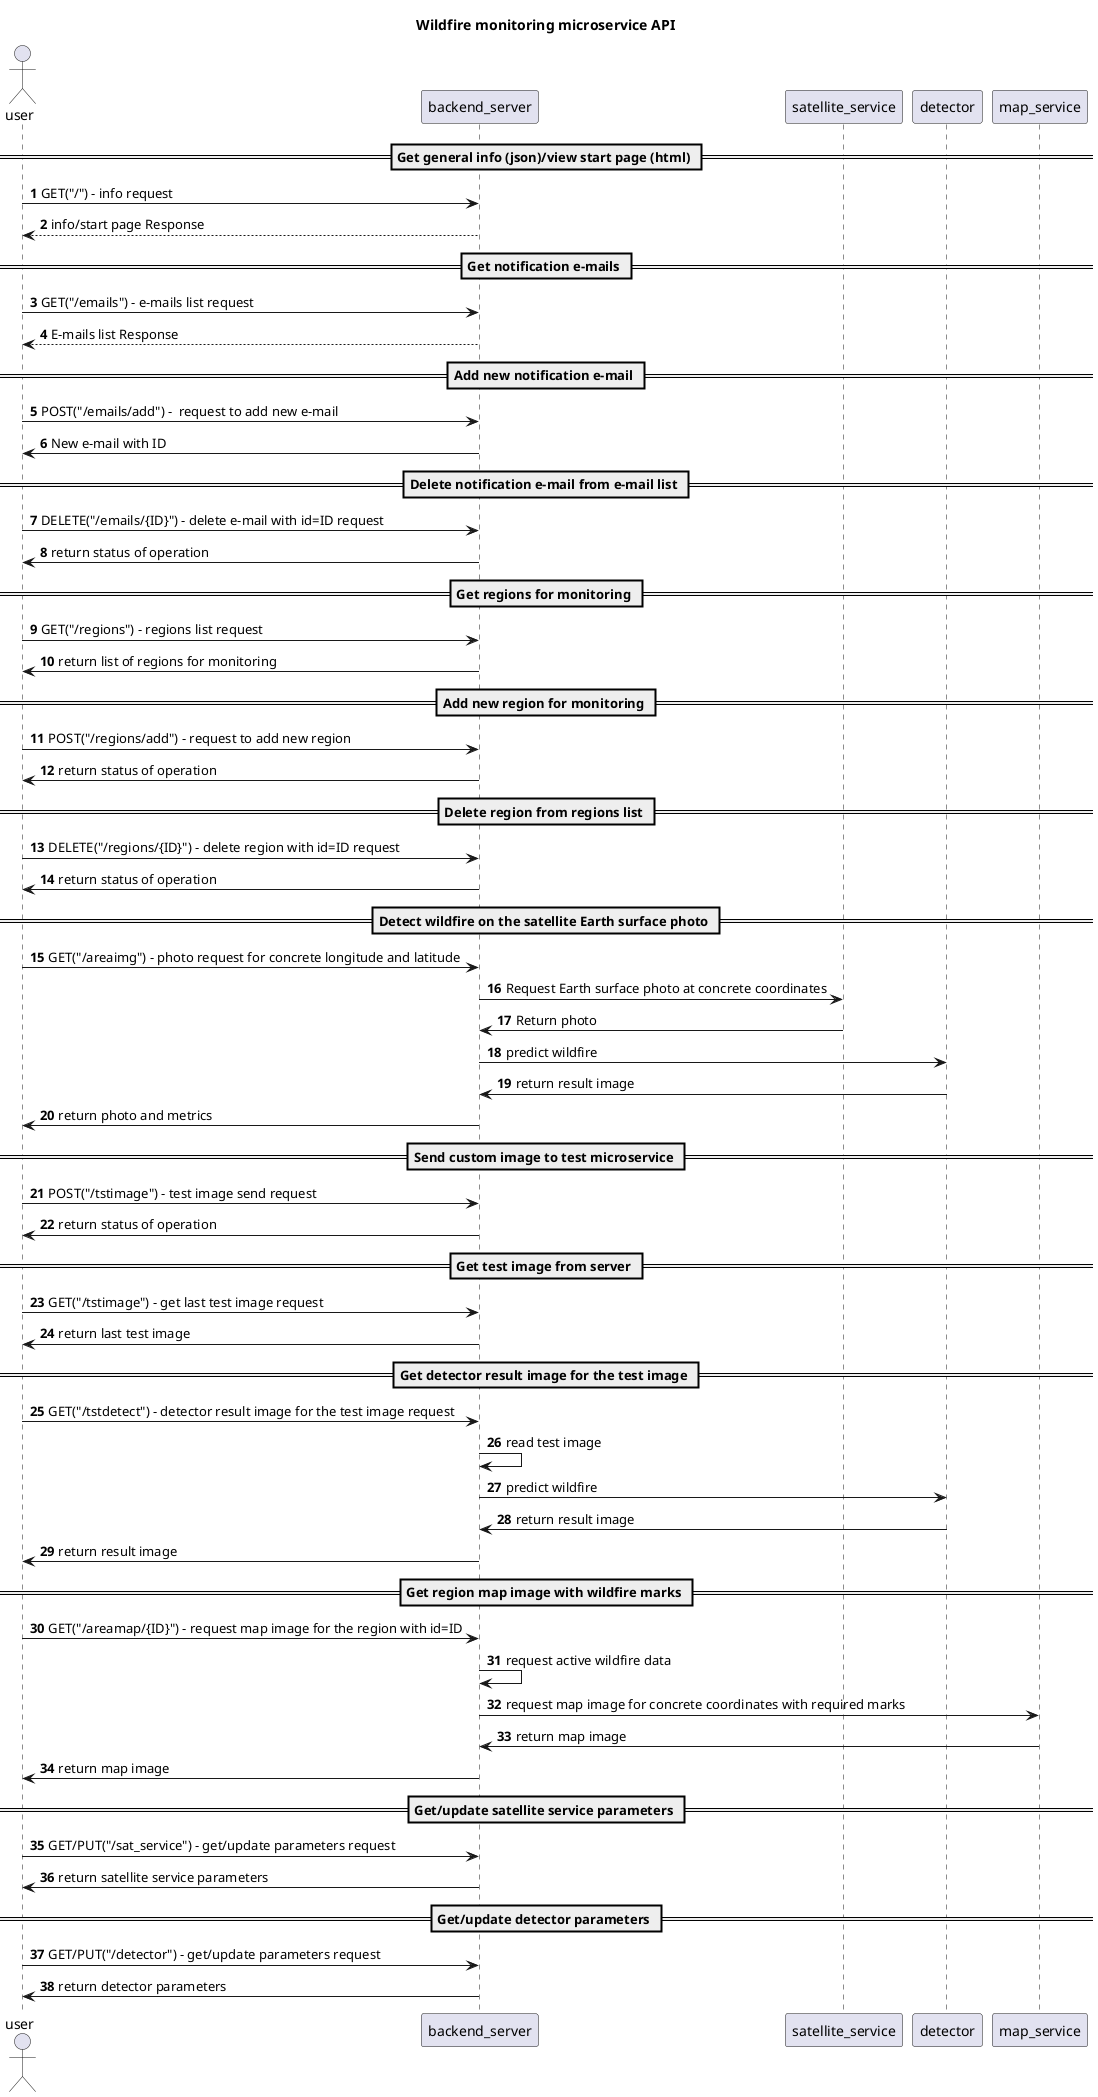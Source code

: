 @startuml
'https://plantuml.com/sequence-diagram

title Wildfire monitoring microservice API
actor user

autonumber
== Get general info (json)/view start page (html) ==
user -> backend_server:  GET("/") - info request
backend_server --> user: info/start page Response
== Get notification e-mails ==
user -> backend_server:  GET("/emails") - e-mails list request
backend_server --> user: E-mails list Response
== Add new notification e-mail ==
user -> backend_server: POST("/emails/add") -  request to add new e-mail
backend_server -> user: New e-mail with ID
== Delete notification e-mail from e-mail list ==
user -> backend_server: DELETE("/emails/{ID}") - delete e-mail with id=ID request
backend_server -> user: return status of operation
== Get regions for monitoring ==
user -> backend_server: GET("/regions") - regions list request
backend_server -> user: return list of regions for monitoring
== Add new region for monitoring ==
user -> backend_server: POST("/regions/add") - request to add new region
backend_server -> user: return status of operation
== Delete region from regions list ==
user -> backend_server: DELETE("/regions/{ID}") - delete region with id=ID request
backend_server -> user: return status of operation
== Detect wildfire on the satellite Earth surface photo ==
user -> backend_server: GET("/areaimg") - photo request for concrete longitude and latitude
backend_server -> satellite_service: Request Earth surface photo at concrete coordinates
satellite_service -> backend_server: Return photo
backend_server -> detector: predict wildfire
detector -> backend_server: return result image
backend_server -> user: return photo and metrics
== Send custom image to test microservice ==
user -> backend_server: POST("/tstimage") - test image send request
backend_server -> user: return status of operation
== Get test image from server ==
user -> backend_server: GET("/tstimage") - get last test image request
backend_server -> user: return last test image
== Get detector result image for the test image ==
user -> backend_server: GET("/tstdetect") - detector result image for the test image request
backend_server -> backend_server: read test image
backend_server -> detector: predict wildfire
detector -> backend_server: return result image
backend_server -> user: return result image
== Get region map image with wildfire marks ==
user -> backend_server: GET("/areamap/{ID}") - request map image for the region with id=ID
backend_server -> backend_server: request active wildfire data
backend_server -> map_service: request map image for concrete coordinates with required marks
map_service -> backend_server: return map image
backend_server -> user: return map image
== Get/update satellite service parameters ==
user -> backend_server: GET/PUT("/sat_service") - get/update parameters request
backend_server -> user: return satellite service parameters
== Get/update detector parameters ==
user -> backend_server: GET/PUT("/detector") - get/update parameters request
backend_server -> user: return detector parameters
@enduml